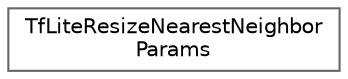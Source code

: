digraph "Graphical Class Hierarchy"
{
 // LATEX_PDF_SIZE
  bgcolor="transparent";
  edge [fontname=Helvetica,fontsize=10,labelfontname=Helvetica,labelfontsize=10];
  node [fontname=Helvetica,fontsize=10,shape=box,height=0.2,width=0.4];
  rankdir="LR";
  Node0 [id="Node000000",label="TfLiteResizeNearestNeighbor\lParams",height=0.2,width=0.4,color="grey40", fillcolor="white", style="filled",URL="$struct_tf_lite_resize_nearest_neighbor_params.html",tooltip=" "];
}

